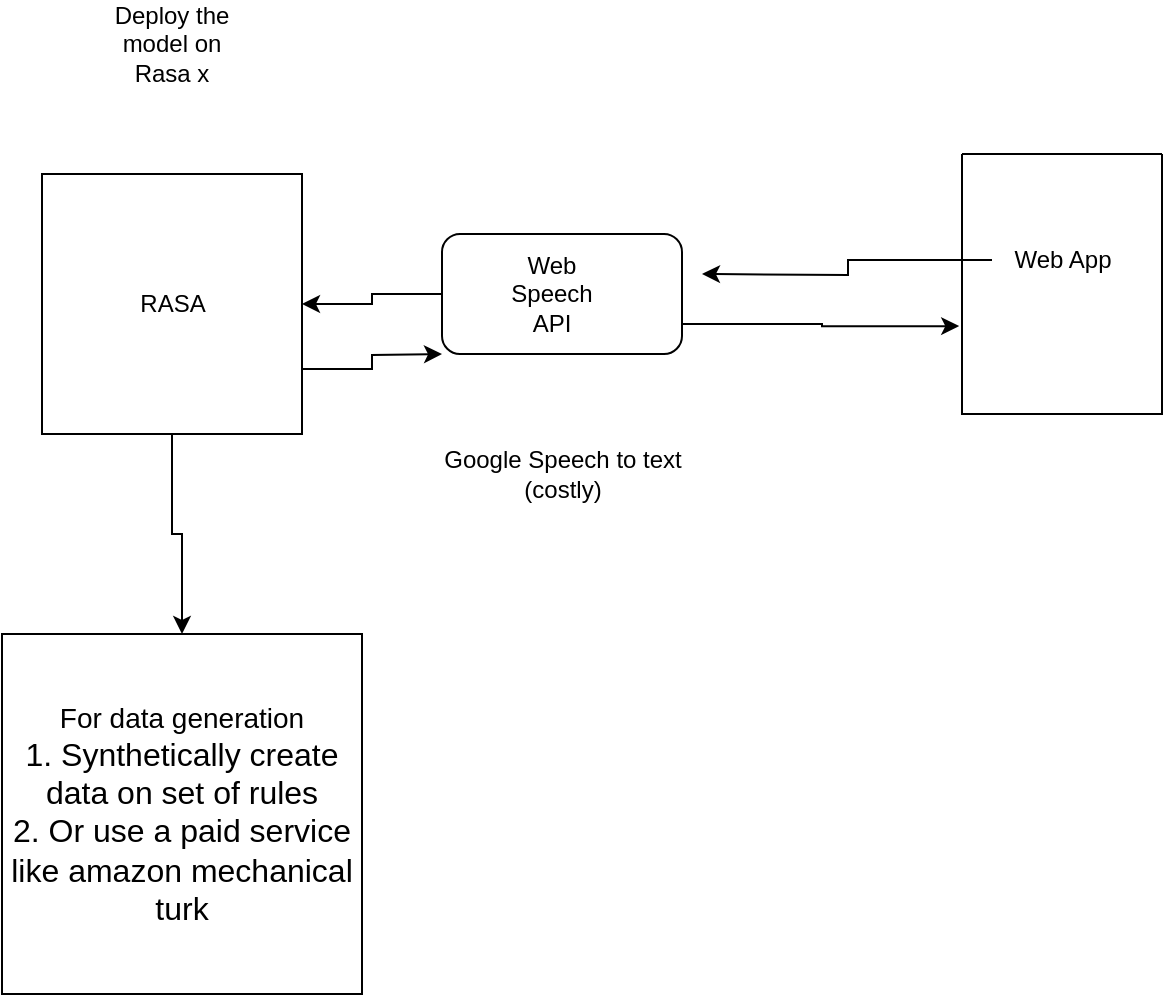 <mxfile version="24.0.4" type="github">
  <diagram name="Page-1" id="k2zsnBGUq49lVIupte8p">
    <mxGraphModel dx="1500" dy="796" grid="1" gridSize="10" guides="1" tooltips="1" connect="1" arrows="1" fold="1" page="1" pageScale="1" pageWidth="850" pageHeight="1100" math="0" shadow="0">
      <root>
        <mxCell id="0" />
        <mxCell id="1" parent="0" />
        <mxCell id="NQqoe5-1sf0SyAnJqwin-7" value="" style="edgeStyle=orthogonalEdgeStyle;rounded=0;orthogonalLoop=1;jettySize=auto;html=1;" edge="1" parent="1" source="NQqoe5-1sf0SyAnJqwin-1" target="NQqoe5-1sf0SyAnJqwin-6">
          <mxGeometry relative="1" as="geometry" />
        </mxCell>
        <mxCell id="NQqoe5-1sf0SyAnJqwin-12" style="edgeStyle=orthogonalEdgeStyle;rounded=0;orthogonalLoop=1;jettySize=auto;html=1;exitX=1;exitY=0.75;exitDx=0;exitDy=0;" edge="1" parent="1" source="NQqoe5-1sf0SyAnJqwin-1">
          <mxGeometry relative="1" as="geometry">
            <mxPoint x="270" y="350" as="targetPoint" />
          </mxGeometry>
        </mxCell>
        <mxCell id="NQqoe5-1sf0SyAnJqwin-1" value="" style="whiteSpace=wrap;html=1;aspect=fixed;" vertex="1" parent="1">
          <mxGeometry x="70" y="260" width="130" height="130" as="geometry" />
        </mxCell>
        <mxCell id="NQqoe5-1sf0SyAnJqwin-2" value="RASA" style="text;html=1;align=center;verticalAlign=middle;whiteSpace=wrap;rounded=0;" vertex="1" parent="1">
          <mxGeometry x="97.5" y="292.5" width="75" height="65" as="geometry" />
        </mxCell>
        <mxCell id="NQqoe5-1sf0SyAnJqwin-5" value="" style="group" vertex="1" connectable="0" parent="1">
          <mxGeometry x="270" y="290" width="120" height="60" as="geometry" />
        </mxCell>
        <mxCell id="NQqoe5-1sf0SyAnJqwin-3" value="" style="rounded=1;whiteSpace=wrap;html=1;" vertex="1" parent="NQqoe5-1sf0SyAnJqwin-5">
          <mxGeometry width="120" height="60" as="geometry" />
        </mxCell>
        <mxCell id="NQqoe5-1sf0SyAnJqwin-4" value="Web Speech API" style="text;html=1;align=center;verticalAlign=middle;whiteSpace=wrap;rounded=0;" vertex="1" parent="NQqoe5-1sf0SyAnJqwin-5">
          <mxGeometry x="30" y="15" width="50" height="30" as="geometry" />
        </mxCell>
        <mxCell id="NQqoe5-1sf0SyAnJqwin-6" value="&lt;font style=&quot;font-size: 14px;&quot;&gt;For data generation&lt;/font&gt;&lt;div&gt;&lt;font size=&quot;3&quot;&gt;1. Synthetically create data on set of rules&lt;/font&gt;&lt;/div&gt;&lt;div&gt;&lt;font size=&quot;3&quot;&gt;2. Or use a paid service like amazon mechanical turk&lt;/font&gt;&lt;/div&gt;" style="whiteSpace=wrap;html=1;aspect=fixed;" vertex="1" parent="1">
          <mxGeometry x="50" y="490" width="180" height="180" as="geometry" />
        </mxCell>
        <mxCell id="NQqoe5-1sf0SyAnJqwin-8" style="edgeStyle=orthogonalEdgeStyle;rounded=0;orthogonalLoop=1;jettySize=auto;html=1;exitX=0;exitY=0.5;exitDx=0;exitDy=0;entryX=1;entryY=0.5;entryDx=0;entryDy=0;" edge="1" parent="1" source="NQqoe5-1sf0SyAnJqwin-3" target="NQqoe5-1sf0SyAnJqwin-1">
          <mxGeometry relative="1" as="geometry" />
        </mxCell>
        <mxCell id="NQqoe5-1sf0SyAnJqwin-9" value="" style="swimlane;startSize=0;" vertex="1" parent="1">
          <mxGeometry x="530" y="250" width="100" height="130" as="geometry" />
        </mxCell>
        <mxCell id="NQqoe5-1sf0SyAnJqwin-11" style="edgeStyle=orthogonalEdgeStyle;rounded=0;orthogonalLoop=1;jettySize=auto;html=1;" edge="1" parent="1" source="NQqoe5-1sf0SyAnJqwin-10">
          <mxGeometry relative="1" as="geometry">
            <mxPoint x="400.0" y="310" as="targetPoint" />
          </mxGeometry>
        </mxCell>
        <mxCell id="NQqoe5-1sf0SyAnJqwin-10" value="Web App" style="text;html=1;align=center;verticalAlign=middle;resizable=0;points=[];autosize=1;strokeColor=none;fillColor=none;" vertex="1" parent="1">
          <mxGeometry x="545" y="288" width="70" height="30" as="geometry" />
        </mxCell>
        <mxCell id="NQqoe5-1sf0SyAnJqwin-13" style="edgeStyle=orthogonalEdgeStyle;rounded=0;orthogonalLoop=1;jettySize=auto;html=1;exitX=1;exitY=0.75;exitDx=0;exitDy=0;entryX=-0.014;entryY=0.662;entryDx=0;entryDy=0;entryPerimeter=0;" edge="1" parent="1" source="NQqoe5-1sf0SyAnJqwin-3" target="NQqoe5-1sf0SyAnJqwin-9">
          <mxGeometry relative="1" as="geometry" />
        </mxCell>
        <mxCell id="NQqoe5-1sf0SyAnJqwin-16" value="Deploy the model on Rasa x" style="text;html=1;align=center;verticalAlign=middle;whiteSpace=wrap;rounded=0;" vertex="1" parent="1">
          <mxGeometry x="105" y="180" width="60" height="30" as="geometry" />
        </mxCell>
        <mxCell id="NQqoe5-1sf0SyAnJqwin-17" value="Google Speech to text&lt;br&gt;(costly)" style="text;html=1;align=center;verticalAlign=middle;resizable=0;points=[];autosize=1;strokeColor=none;fillColor=none;" vertex="1" parent="1">
          <mxGeometry x="260" y="390" width="140" height="40" as="geometry" />
        </mxCell>
      </root>
    </mxGraphModel>
  </diagram>
</mxfile>
